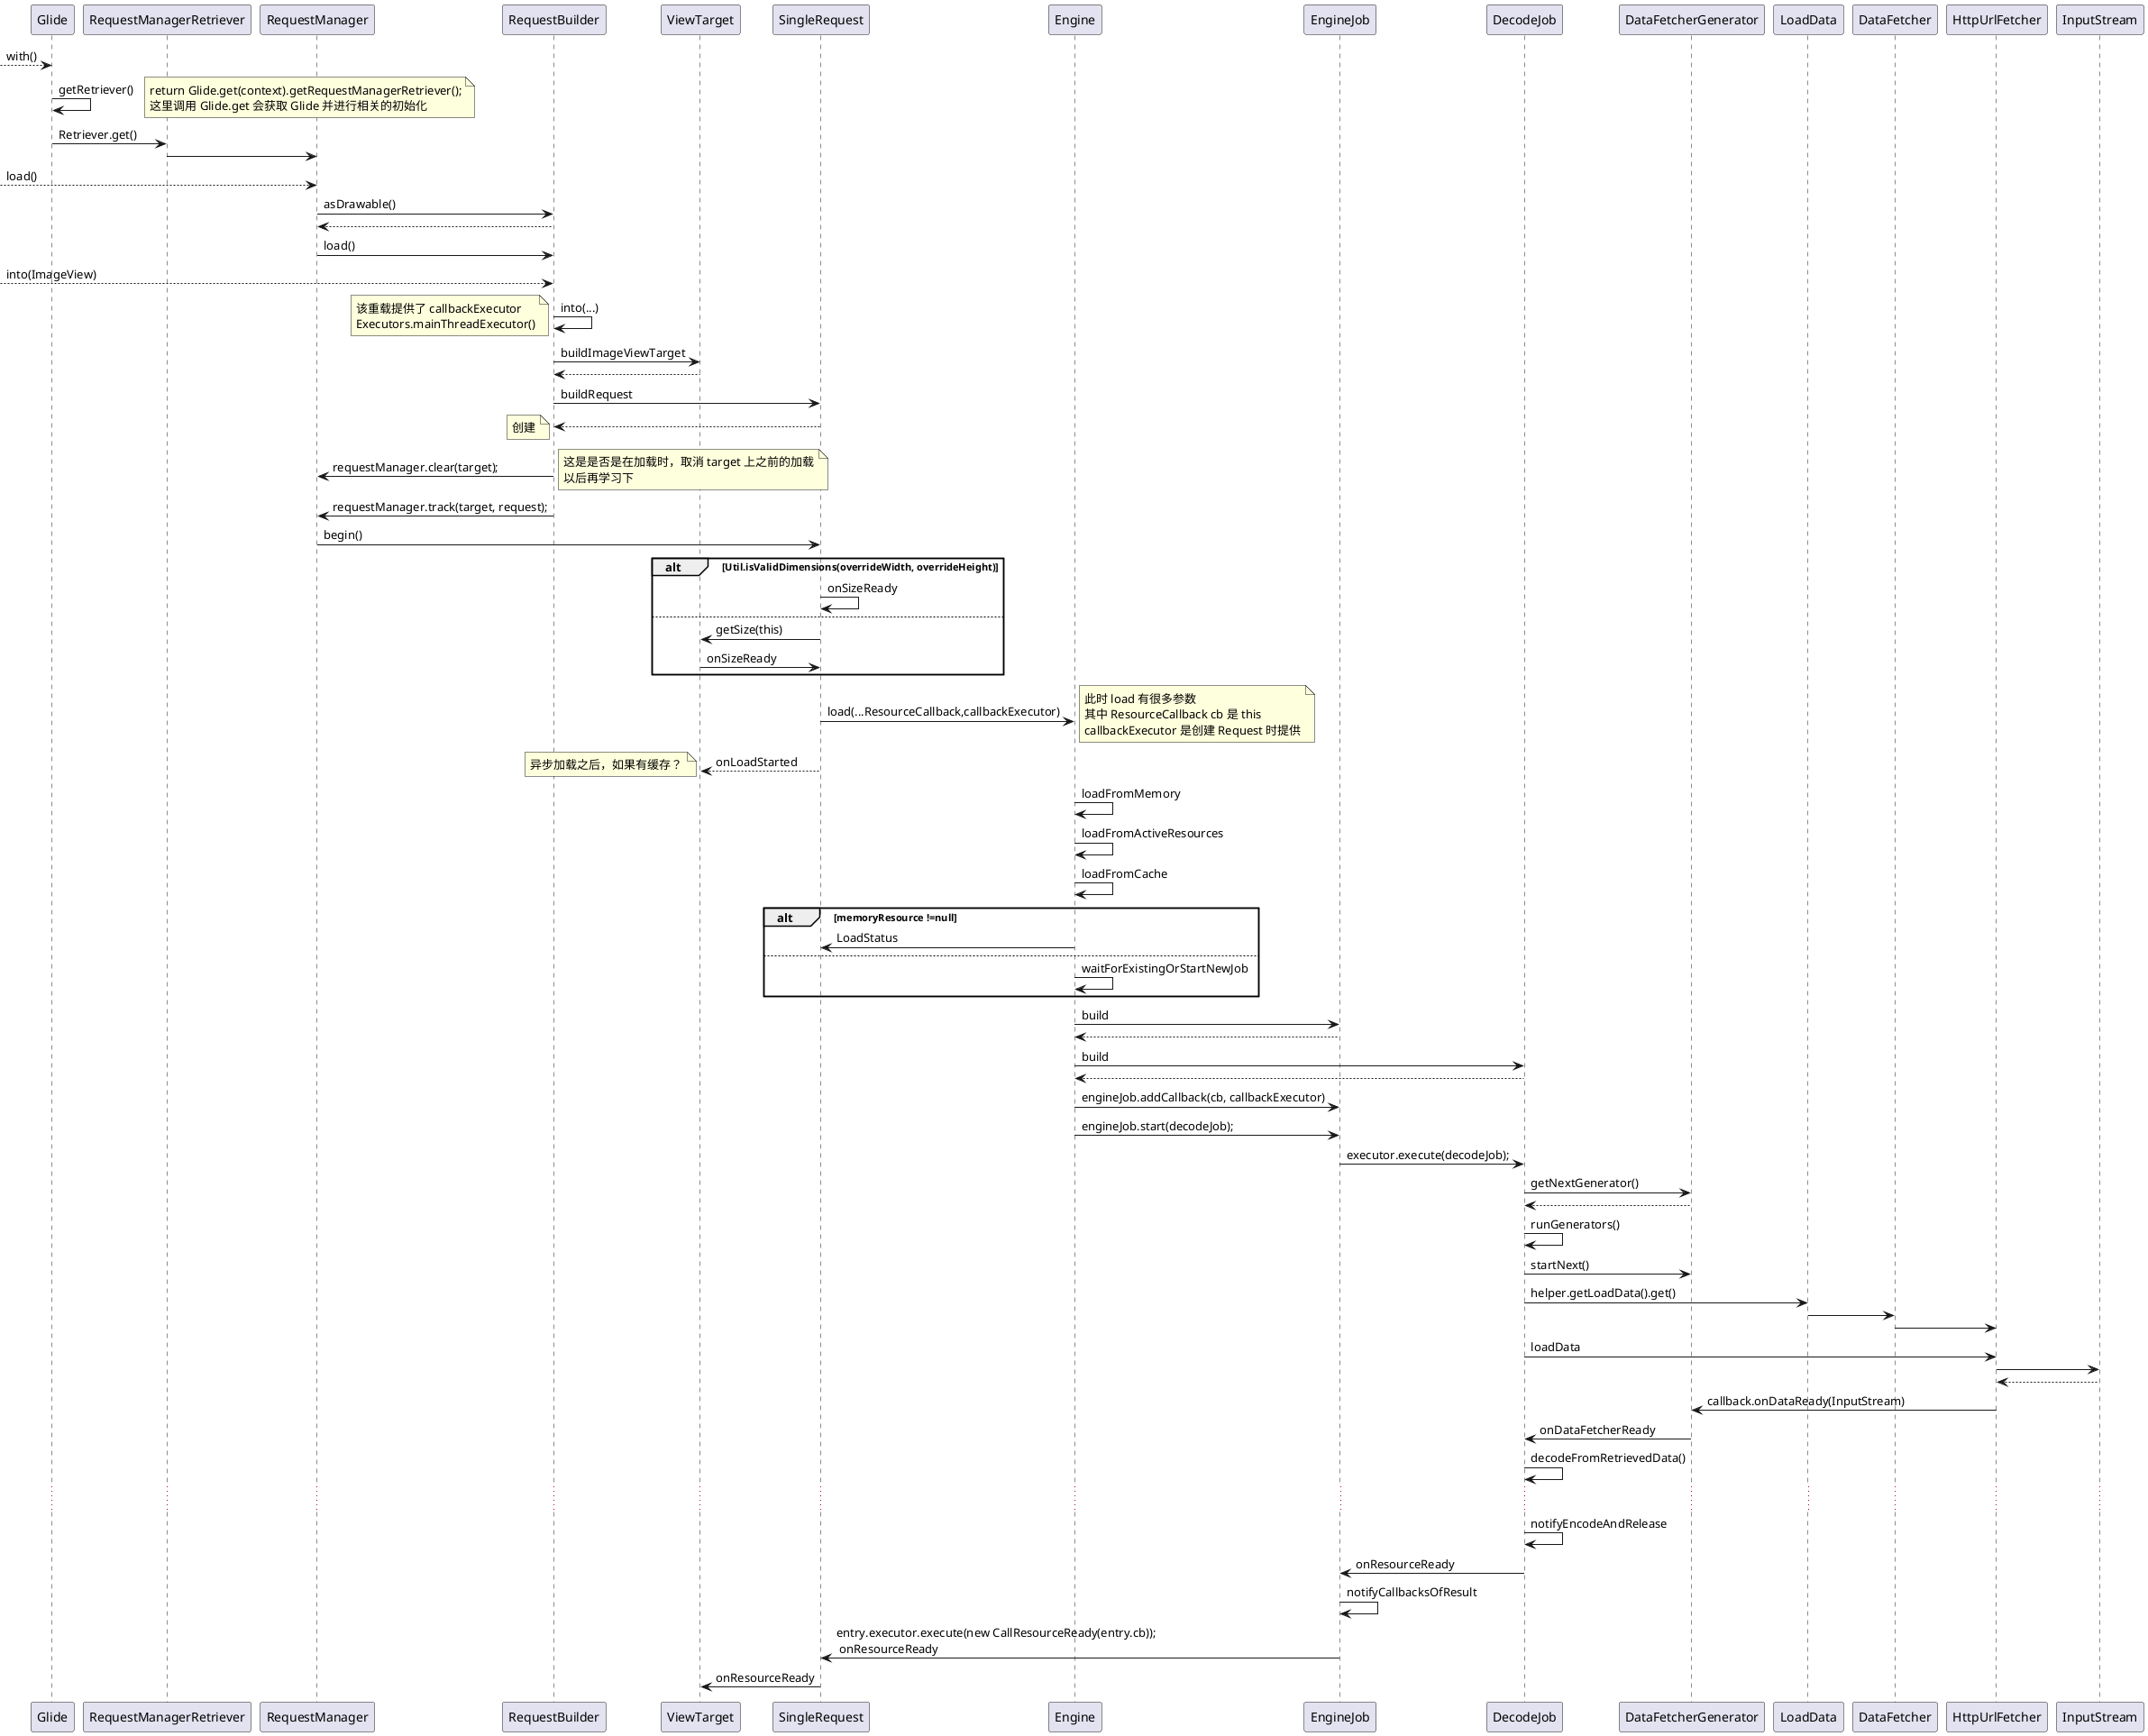 @startuml
--> Glide : with()

Glide -> Glide : getRetriever()
note right
return Glide.get(context).getRequestManagerRetriever();
这里调用 Glide.get 会获取 Glide 并进行相关的初始化
end note


Glide -> RequestManagerRetriever : Retriever.get()

RequestManagerRetriever -> RequestManager

--> RequestManager : load()
RequestManager -> RequestBuilder : asDrawable()
return

RequestManager -> RequestBuilder : load()

--> RequestBuilder : into(ImageView)
RequestBuilder -> RequestBuilder : into(...)
note left
该重载提供了 callbackExecutor
Executors.mainThreadExecutor()
end note

RequestBuilder -> "ViewTarget" as Target : buildImageViewTarget
return

RequestBuilder -> "SingleRequest" as Request : buildRequest
return
note left
创建
end note

RequestBuilder -> RequestManager : requestManager.clear(target);
note right
这是是否是在加载时，取消 target 上之前的加载
以后再学习下
end note

RequestBuilder -> RequestManager : requestManager.track(target, request);

RequestManager -> Request : begin()

alt Util.isValidDimensions(overrideWidth, overrideHeight)
Request -> Request : onSizeReady
else
Request -> Target : getSize(this)
Target -> Request : onSizeReady
end


Request -> Engine : load(...ResourceCallback,callbackExecutor)
note right
此时 load 有很多参数
其中 ResourceCallback cb 是 this
callbackExecutor 是创建 Request 时提供
end note

Request --> Target : onLoadStarted
note left
异步加载之后，如果有缓存？
end note

Engine -> Engine : loadFromMemory
Engine -> Engine : loadFromActiveResources
Engine -> Engine : loadFromCache

alt memoryResource !=null
Engine -> Request : LoadStatus
else
Engine -> Engine : waitForExistingOrStartNewJob
end

Engine -> EngineJob : build
return

Engine -> DecodeJob : build
return


Engine -> EngineJob : engineJob.addCallback(cb, callbackExecutor)
Engine -> EngineJob : engineJob.start(decodeJob);



EngineJob -> DecodeJob : executor.execute(decodeJob);

DecodeJob -> DataFetcherGenerator : getNextGenerator()
return

DecodeJob -> DecodeJob : runGenerators()
DecodeJob -> DataFetcherGenerator : startNext()

DecodeJob -> LoadData : helper.getLoadData().get()
LoadData -> DataFetcher
DataFetcher -> HttpUrlFetcher

DecodeJob -> HttpUrlFetcher : loadData
HttpUrlFetcher -> InputStream
return

HttpUrlFetcher -> DataFetcherGenerator : callback.onDataReady(InputStream)
DataFetcherGenerator -> DecodeJob : onDataFetcherReady
DecodeJob -> DecodeJob : decodeFromRetrievedData()
...
DecodeJob -> DecodeJob : notifyEncodeAndRelease
DecodeJob -> EngineJob : onResourceReady
EngineJob -> EngineJob : notifyCallbacksOfResult

EngineJob -> Request : entry.executor.execute(new CallResourceReady(entry.cb)); \n onResourceReady
Request -> Target : onResourceReady
@enduml
